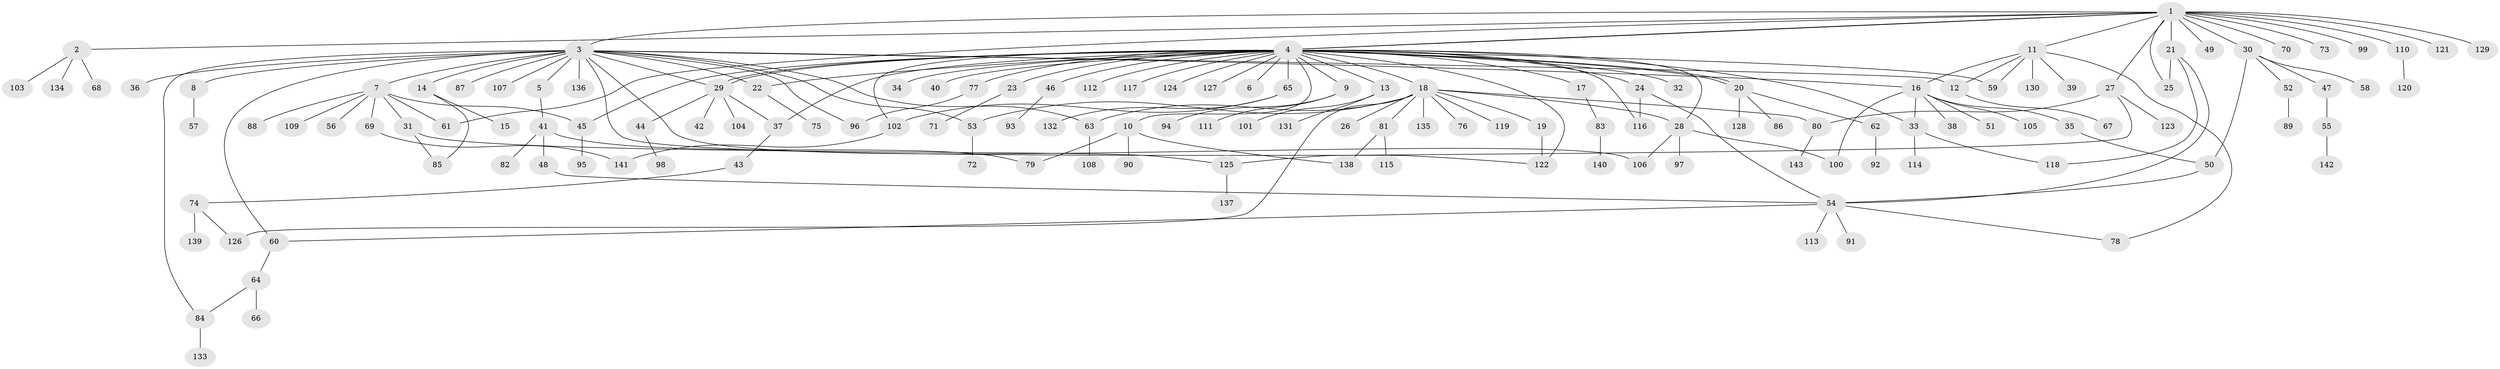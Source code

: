 // coarse degree distribution, {15: 0.009009009009009009, 3: 0.11711711711711711, 20: 0.009009009009009009, 33: 0.009009009009009009, 2: 0.22522522522522523, 1: 0.5135135135135135, 7: 0.018018018018018018, 4: 0.036036036036036036, 6: 0.009009009009009009, 11: 0.009009009009009009, 5: 0.036036036036036036, 9: 0.009009009009009009}
// Generated by graph-tools (version 1.1) at 2025/23/03/03/25 07:23:52]
// undirected, 143 vertices, 180 edges
graph export_dot {
graph [start="1"]
  node [color=gray90,style=filled];
  1;
  2;
  3;
  4;
  5;
  6;
  7;
  8;
  9;
  10;
  11;
  12;
  13;
  14;
  15;
  16;
  17;
  18;
  19;
  20;
  21;
  22;
  23;
  24;
  25;
  26;
  27;
  28;
  29;
  30;
  31;
  32;
  33;
  34;
  35;
  36;
  37;
  38;
  39;
  40;
  41;
  42;
  43;
  44;
  45;
  46;
  47;
  48;
  49;
  50;
  51;
  52;
  53;
  54;
  55;
  56;
  57;
  58;
  59;
  60;
  61;
  62;
  63;
  64;
  65;
  66;
  67;
  68;
  69;
  70;
  71;
  72;
  73;
  74;
  75;
  76;
  77;
  78;
  79;
  80;
  81;
  82;
  83;
  84;
  85;
  86;
  87;
  88;
  89;
  90;
  91;
  92;
  93;
  94;
  95;
  96;
  97;
  98;
  99;
  100;
  101;
  102;
  103;
  104;
  105;
  106;
  107;
  108;
  109;
  110;
  111;
  112;
  113;
  114;
  115;
  116;
  117;
  118;
  119;
  120;
  121;
  122;
  123;
  124;
  125;
  126;
  127;
  128;
  129;
  130;
  131;
  132;
  133;
  134;
  135;
  136;
  137;
  138;
  139;
  140;
  141;
  142;
  143;
  1 -- 2;
  1 -- 3;
  1 -- 4;
  1 -- 4;
  1 -- 11;
  1 -- 21;
  1 -- 25;
  1 -- 27;
  1 -- 30;
  1 -- 49;
  1 -- 61;
  1 -- 70;
  1 -- 73;
  1 -- 99;
  1 -- 110;
  1 -- 121;
  1 -- 129;
  2 -- 68;
  2 -- 103;
  2 -- 134;
  3 -- 5;
  3 -- 7;
  3 -- 8;
  3 -- 12;
  3 -- 14;
  3 -- 16;
  3 -- 22;
  3 -- 29;
  3 -- 36;
  3 -- 53;
  3 -- 60;
  3 -- 63;
  3 -- 84;
  3 -- 87;
  3 -- 96;
  3 -- 106;
  3 -- 107;
  3 -- 122;
  3 -- 136;
  4 -- 6;
  4 -- 9;
  4 -- 10;
  4 -- 13;
  4 -- 17;
  4 -- 18;
  4 -- 20;
  4 -- 20;
  4 -- 22;
  4 -- 23;
  4 -- 24;
  4 -- 28;
  4 -- 29;
  4 -- 29;
  4 -- 32;
  4 -- 33;
  4 -- 34;
  4 -- 37;
  4 -- 40;
  4 -- 45;
  4 -- 46;
  4 -- 59;
  4 -- 65;
  4 -- 77;
  4 -- 102;
  4 -- 112;
  4 -- 116;
  4 -- 117;
  4 -- 122;
  4 -- 124;
  4 -- 127;
  5 -- 41;
  7 -- 31;
  7 -- 45;
  7 -- 56;
  7 -- 61;
  7 -- 69;
  7 -- 88;
  7 -- 109;
  8 -- 57;
  9 -- 94;
  9 -- 111;
  10 -- 79;
  10 -- 90;
  10 -- 138;
  11 -- 12;
  11 -- 16;
  11 -- 39;
  11 -- 59;
  11 -- 78;
  11 -- 130;
  12 -- 67;
  13 -- 101;
  13 -- 131;
  14 -- 15;
  14 -- 85;
  16 -- 33;
  16 -- 35;
  16 -- 38;
  16 -- 51;
  16 -- 100;
  16 -- 105;
  17 -- 83;
  18 -- 19;
  18 -- 26;
  18 -- 28;
  18 -- 53;
  18 -- 63;
  18 -- 76;
  18 -- 80;
  18 -- 81;
  18 -- 119;
  18 -- 126;
  18 -- 135;
  19 -- 122;
  20 -- 62;
  20 -- 86;
  20 -- 128;
  21 -- 25;
  21 -- 54;
  21 -- 118;
  22 -- 75;
  23 -- 71;
  24 -- 54;
  24 -- 116;
  27 -- 80;
  27 -- 123;
  27 -- 125;
  28 -- 97;
  28 -- 100;
  28 -- 106;
  29 -- 37;
  29 -- 42;
  29 -- 44;
  29 -- 104;
  30 -- 47;
  30 -- 50;
  30 -- 52;
  30 -- 58;
  31 -- 85;
  31 -- 125;
  33 -- 114;
  33 -- 118;
  35 -- 50;
  37 -- 43;
  41 -- 48;
  41 -- 79;
  41 -- 82;
  43 -- 74;
  44 -- 98;
  45 -- 95;
  46 -- 93;
  47 -- 55;
  48 -- 54;
  50 -- 54;
  52 -- 89;
  53 -- 72;
  54 -- 60;
  54 -- 78;
  54 -- 91;
  54 -- 113;
  55 -- 142;
  60 -- 64;
  62 -- 92;
  63 -- 108;
  64 -- 66;
  64 -- 84;
  65 -- 102;
  65 -- 132;
  69 -- 141;
  74 -- 126;
  74 -- 139;
  77 -- 96;
  80 -- 143;
  81 -- 115;
  81 -- 138;
  83 -- 140;
  84 -- 133;
  102 -- 141;
  110 -- 120;
  125 -- 137;
}
